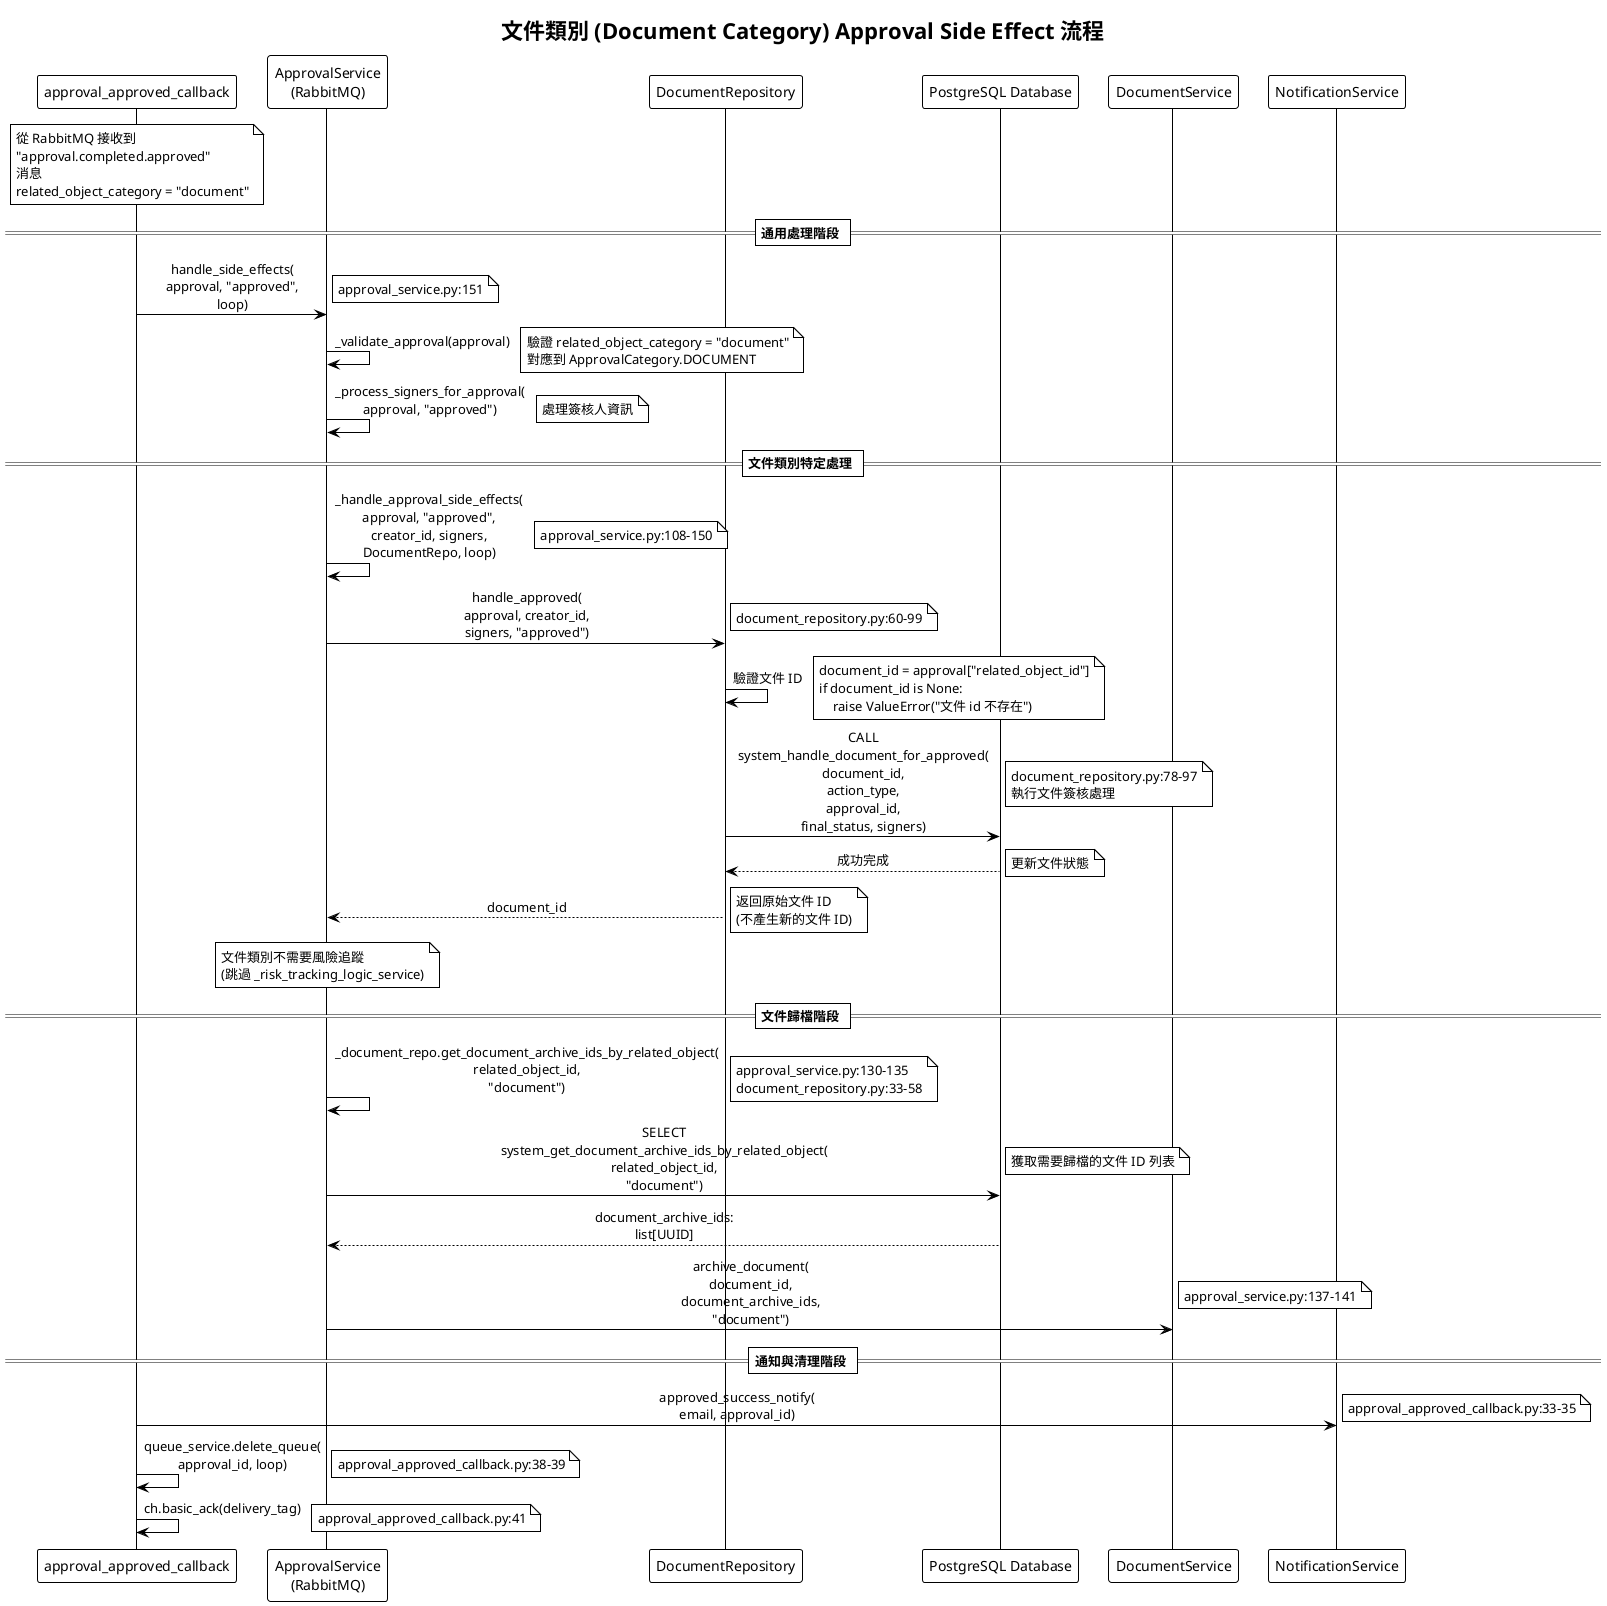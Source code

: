 @startuml Document Category Approval Side Effect
  !theme plain
  skinparam sequenceMessageAlign center
  skinparam maxMessageSize 150

  title 文件類別 (Document Category) Approval Side Effect 流程

  participant Consumer as "approval_approved_callback"
  participant ApprovalSvc as "ApprovalService\n(RabbitMQ)"
  participant DocumentRepo as "DocumentRepository"
  participant Database as "PostgreSQL Database"
  participant DocumentSvc as "DocumentService"
  participant Email as "NotificationService"

  note over Consumer: 從 RabbitMQ 接收到\n"approval.completed.approved"\n消息\nrelated_object_category = "document"

  == 通用處理階段 ==

  Consumer -> ApprovalSvc: handle_side_effects(\napproval, "approved", loop)
  note right: approval_service.py:151

  ApprovalSvc -> ApprovalSvc: _validate_approval(approval)
  note right: 驗證 related_object_category = "document"\n對應到 ApprovalCategory.DOCUMENT

  ApprovalSvc -> ApprovalSvc: _process_signers_for_approval(\napproval, "approved")
  note right: 處理簽核人資訊

  == 文件類別特定處理 ==

  ApprovalSvc -> ApprovalSvc: _handle_approval_side_effects(\napproval, "approved", creator_id, signers, DocumentRepo, loop)
  note right: approval_service.py:108-150

  ApprovalSvc -> DocumentRepo: handle_approved(\napproval, creator_id, signers, "approved")
  note right: document_repository.py:60-99

  DocumentRepo -> DocumentRepo: 驗證文件 ID
  note right: document_id = approval["related_object_id"]\nif document_id is None:\n    raise ValueError("文件 id 不存在")

  DocumentRepo -> Database: CALL system_handle_document_for_approved(\ndocument_id, action_type, approval_id,\nfinal_status, signers)
  note right: document_repository.py:78-97\n執行文件簽核處理

  Database --> DocumentRepo: 成功完成
  note right: 更新文件狀態

  DocumentRepo --> ApprovalSvc: document_id
  note right: 返回原始文件 ID\n(不產生新的文件 ID)

  note over ApprovalSvc: 文件類別不需要風險追蹤\n(跳過 _risk_tracking_logic_service)

  == 文件歸檔階段 ==

  ApprovalSvc -> ApprovalSvc: _document_repo.get_document_archive_ids_by_related_object(\nrelated_object_id, "document")
  note right: approval_service.py:130-135\ndocument_repository.py:33-58

  ApprovalSvc -> Database: SELECT system_get_document_archive_ids_by_related_object(\nrelated_object_id, "document")
  note right: 獲取需要歸檔的文件 ID 列表

  Database --> ApprovalSvc: document_archive_ids: list[UUID]

  ApprovalSvc -> DocumentSvc: archive_document(\ndocument_id, document_archive_ids, "document")
  note right: approval_service.py:137-141

  == 通知與清理階段 ==

  Consumer -> Email: approved_success_notify(\nemail, approval_id)
  note right: approval_approved_callback.py:33-35

  Consumer -> Consumer: queue_service.delete_queue(\napproval_id, loop)
  note right: approval_approved_callback.py:38-39

  Consumer -> Consumer: ch.basic_ack(delivery_tag)
  note right: approval_approved_callback.py:41

  @enduml
